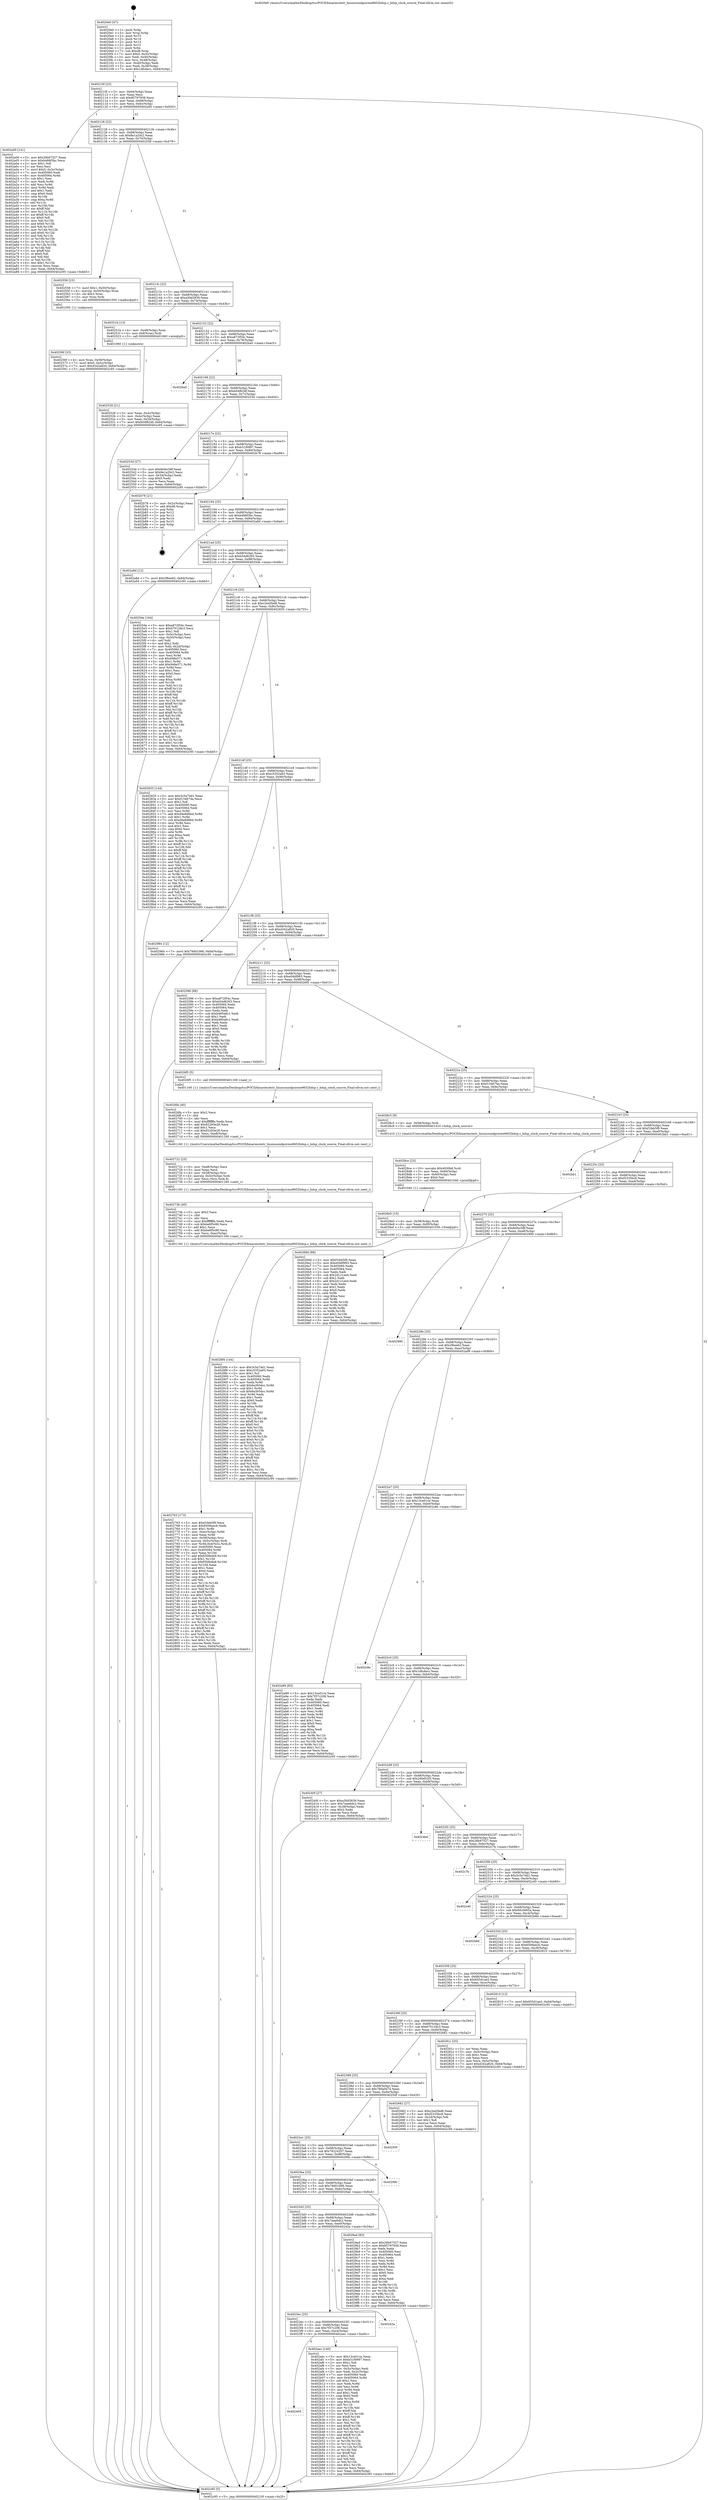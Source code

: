 digraph "0x4020e0" {
  label = "0x4020e0 (/mnt/c/Users/mathe/Desktop/tcc/POCII/binaries/extr_linuxsoundpcirme9652hdsp.c_hdsp_clock_source_Final-ollvm.out::main(0))"
  labelloc = "t"
  node[shape=record]

  Entry [label="",width=0.3,height=0.3,shape=circle,fillcolor=black,style=filled]
  "0x40210f" [label="{
     0x40210f [23]\l
     | [instrs]\l
     &nbsp;&nbsp;0x40210f \<+3\>: mov -0x64(%rbp),%eax\l
     &nbsp;&nbsp;0x402112 \<+2\>: mov %eax,%ecx\l
     &nbsp;&nbsp;0x402114 \<+6\>: sub $0x85797938,%ecx\l
     &nbsp;&nbsp;0x40211a \<+3\>: mov %eax,-0x68(%rbp)\l
     &nbsp;&nbsp;0x40211d \<+3\>: mov %ecx,-0x6c(%rbp)\l
     &nbsp;&nbsp;0x402120 \<+6\>: je 0000000000402a00 \<main+0x920\>\l
  }"]
  "0x402a00" [label="{
     0x402a00 [141]\l
     | [instrs]\l
     &nbsp;&nbsp;0x402a00 \<+5\>: mov $0x26b97527,%eax\l
     &nbsp;&nbsp;0x402a05 \<+5\>: mov $0xb466f3bc,%ecx\l
     &nbsp;&nbsp;0x402a0a \<+2\>: mov $0x1,%dl\l
     &nbsp;&nbsp;0x402a0c \<+2\>: xor %esi,%esi\l
     &nbsp;&nbsp;0x402a0e \<+7\>: movl $0x0,-0x3c(%rbp)\l
     &nbsp;&nbsp;0x402a15 \<+7\>: mov 0x405060,%edi\l
     &nbsp;&nbsp;0x402a1c \<+8\>: mov 0x405064,%r8d\l
     &nbsp;&nbsp;0x402a24 \<+3\>: sub $0x1,%esi\l
     &nbsp;&nbsp;0x402a27 \<+3\>: mov %edi,%r9d\l
     &nbsp;&nbsp;0x402a2a \<+3\>: add %esi,%r9d\l
     &nbsp;&nbsp;0x402a2d \<+4\>: imul %r9d,%edi\l
     &nbsp;&nbsp;0x402a31 \<+3\>: and $0x1,%edi\l
     &nbsp;&nbsp;0x402a34 \<+3\>: cmp $0x0,%edi\l
     &nbsp;&nbsp;0x402a37 \<+4\>: sete %r10b\l
     &nbsp;&nbsp;0x402a3b \<+4\>: cmp $0xa,%r8d\l
     &nbsp;&nbsp;0x402a3f \<+4\>: setl %r11b\l
     &nbsp;&nbsp;0x402a43 \<+3\>: mov %r10b,%bl\l
     &nbsp;&nbsp;0x402a46 \<+3\>: xor $0xff,%bl\l
     &nbsp;&nbsp;0x402a49 \<+3\>: mov %r11b,%r14b\l
     &nbsp;&nbsp;0x402a4c \<+4\>: xor $0xff,%r14b\l
     &nbsp;&nbsp;0x402a50 \<+3\>: xor $0x0,%dl\l
     &nbsp;&nbsp;0x402a53 \<+3\>: mov %bl,%r15b\l
     &nbsp;&nbsp;0x402a56 \<+4\>: and $0x0,%r15b\l
     &nbsp;&nbsp;0x402a5a \<+3\>: and %dl,%r10b\l
     &nbsp;&nbsp;0x402a5d \<+3\>: mov %r14b,%r12b\l
     &nbsp;&nbsp;0x402a60 \<+4\>: and $0x0,%r12b\l
     &nbsp;&nbsp;0x402a64 \<+3\>: and %dl,%r11b\l
     &nbsp;&nbsp;0x402a67 \<+3\>: or %r10b,%r15b\l
     &nbsp;&nbsp;0x402a6a \<+3\>: or %r11b,%r12b\l
     &nbsp;&nbsp;0x402a6d \<+3\>: xor %r12b,%r15b\l
     &nbsp;&nbsp;0x402a70 \<+3\>: or %r14b,%bl\l
     &nbsp;&nbsp;0x402a73 \<+3\>: xor $0xff,%bl\l
     &nbsp;&nbsp;0x402a76 \<+3\>: or $0x0,%dl\l
     &nbsp;&nbsp;0x402a79 \<+2\>: and %dl,%bl\l
     &nbsp;&nbsp;0x402a7b \<+3\>: or %bl,%r15b\l
     &nbsp;&nbsp;0x402a7e \<+4\>: test $0x1,%r15b\l
     &nbsp;&nbsp;0x402a82 \<+3\>: cmovne %ecx,%eax\l
     &nbsp;&nbsp;0x402a85 \<+3\>: mov %eax,-0x64(%rbp)\l
     &nbsp;&nbsp;0x402a88 \<+5\>: jmp 0000000000402c95 \<main+0xbb5\>\l
  }"]
  "0x402126" [label="{
     0x402126 [22]\l
     | [instrs]\l
     &nbsp;&nbsp;0x402126 \<+5\>: jmp 000000000040212b \<main+0x4b\>\l
     &nbsp;&nbsp;0x40212b \<+3\>: mov -0x68(%rbp),%eax\l
     &nbsp;&nbsp;0x40212e \<+5\>: sub $0x8e1a20c2,%eax\l
     &nbsp;&nbsp;0x402133 \<+3\>: mov %eax,-0x70(%rbp)\l
     &nbsp;&nbsp;0x402136 \<+6\>: je 0000000000402558 \<main+0x478\>\l
  }"]
  Exit [label="",width=0.3,height=0.3,shape=circle,fillcolor=black,style=filled,peripheries=2]
  "0x402558" [label="{
     0x402558 [23]\l
     | [instrs]\l
     &nbsp;&nbsp;0x402558 \<+7\>: movl $0x1,-0x50(%rbp)\l
     &nbsp;&nbsp;0x40255f \<+4\>: movslq -0x50(%rbp),%rax\l
     &nbsp;&nbsp;0x402563 \<+4\>: shl $0x3,%rax\l
     &nbsp;&nbsp;0x402567 \<+3\>: mov %rax,%rdi\l
     &nbsp;&nbsp;0x40256a \<+5\>: call 0000000000401050 \<malloc@plt\>\l
     | [calls]\l
     &nbsp;&nbsp;0x401050 \{1\} (unknown)\l
  }"]
  "0x40213c" [label="{
     0x40213c [22]\l
     | [instrs]\l
     &nbsp;&nbsp;0x40213c \<+5\>: jmp 0000000000402141 \<main+0x61\>\l
     &nbsp;&nbsp;0x402141 \<+3\>: mov -0x68(%rbp),%eax\l
     &nbsp;&nbsp;0x402144 \<+5\>: sub $0xa30d3839,%eax\l
     &nbsp;&nbsp;0x402149 \<+3\>: mov %eax,-0x74(%rbp)\l
     &nbsp;&nbsp;0x40214c \<+6\>: je 000000000040251b \<main+0x43b\>\l
  }"]
  "0x402405" [label="{
     0x402405\l
  }", style=dashed]
  "0x40251b" [label="{
     0x40251b [13]\l
     | [instrs]\l
     &nbsp;&nbsp;0x40251b \<+4\>: mov -0x48(%rbp),%rax\l
     &nbsp;&nbsp;0x40251f \<+4\>: mov 0x8(%rax),%rdi\l
     &nbsp;&nbsp;0x402523 \<+5\>: call 0000000000401060 \<atoi@plt\>\l
     | [calls]\l
     &nbsp;&nbsp;0x401060 \{1\} (unknown)\l
  }"]
  "0x402152" [label="{
     0x402152 [22]\l
     | [instrs]\l
     &nbsp;&nbsp;0x402152 \<+5\>: jmp 0000000000402157 \<main+0x77\>\l
     &nbsp;&nbsp;0x402157 \<+3\>: mov -0x68(%rbp),%eax\l
     &nbsp;&nbsp;0x40215a \<+5\>: sub $0xa872f54c,%eax\l
     &nbsp;&nbsp;0x40215f \<+3\>: mov %eax,-0x78(%rbp)\l
     &nbsp;&nbsp;0x402162 \<+6\>: je 0000000000402ba5 \<main+0xac5\>\l
  }"]
  "0x402aec" [label="{
     0x402aec [140]\l
     | [instrs]\l
     &nbsp;&nbsp;0x402aec \<+5\>: mov $0x13ce01ce,%eax\l
     &nbsp;&nbsp;0x402af1 \<+5\>: mov $0xb31f0997,%ecx\l
     &nbsp;&nbsp;0x402af6 \<+2\>: mov $0x1,%dl\l
     &nbsp;&nbsp;0x402af8 \<+2\>: xor %esi,%esi\l
     &nbsp;&nbsp;0x402afa \<+3\>: mov -0x3c(%rbp),%edi\l
     &nbsp;&nbsp;0x402afd \<+3\>: mov %edi,-0x2c(%rbp)\l
     &nbsp;&nbsp;0x402b00 \<+7\>: mov 0x405060,%edi\l
     &nbsp;&nbsp;0x402b07 \<+8\>: mov 0x405064,%r8d\l
     &nbsp;&nbsp;0x402b0f \<+3\>: sub $0x1,%esi\l
     &nbsp;&nbsp;0x402b12 \<+3\>: mov %edi,%r9d\l
     &nbsp;&nbsp;0x402b15 \<+3\>: add %esi,%r9d\l
     &nbsp;&nbsp;0x402b18 \<+4\>: imul %r9d,%edi\l
     &nbsp;&nbsp;0x402b1c \<+3\>: and $0x1,%edi\l
     &nbsp;&nbsp;0x402b1f \<+3\>: cmp $0x0,%edi\l
     &nbsp;&nbsp;0x402b22 \<+4\>: sete %r10b\l
     &nbsp;&nbsp;0x402b26 \<+4\>: cmp $0xa,%r8d\l
     &nbsp;&nbsp;0x402b2a \<+4\>: setl %r11b\l
     &nbsp;&nbsp;0x402b2e \<+3\>: mov %r10b,%bl\l
     &nbsp;&nbsp;0x402b31 \<+3\>: xor $0xff,%bl\l
     &nbsp;&nbsp;0x402b34 \<+3\>: mov %r11b,%r14b\l
     &nbsp;&nbsp;0x402b37 \<+4\>: xor $0xff,%r14b\l
     &nbsp;&nbsp;0x402b3b \<+3\>: xor $0x1,%dl\l
     &nbsp;&nbsp;0x402b3e \<+3\>: mov %bl,%r15b\l
     &nbsp;&nbsp;0x402b41 \<+4\>: and $0xff,%r15b\l
     &nbsp;&nbsp;0x402b45 \<+3\>: and %dl,%r10b\l
     &nbsp;&nbsp;0x402b48 \<+3\>: mov %r14b,%r12b\l
     &nbsp;&nbsp;0x402b4b \<+4\>: and $0xff,%r12b\l
     &nbsp;&nbsp;0x402b4f \<+3\>: and %dl,%r11b\l
     &nbsp;&nbsp;0x402b52 \<+3\>: or %r10b,%r15b\l
     &nbsp;&nbsp;0x402b55 \<+3\>: or %r11b,%r12b\l
     &nbsp;&nbsp;0x402b58 \<+3\>: xor %r12b,%r15b\l
     &nbsp;&nbsp;0x402b5b \<+3\>: or %r14b,%bl\l
     &nbsp;&nbsp;0x402b5e \<+3\>: xor $0xff,%bl\l
     &nbsp;&nbsp;0x402b61 \<+3\>: or $0x1,%dl\l
     &nbsp;&nbsp;0x402b64 \<+2\>: and %dl,%bl\l
     &nbsp;&nbsp;0x402b66 \<+3\>: or %bl,%r15b\l
     &nbsp;&nbsp;0x402b69 \<+4\>: test $0x1,%r15b\l
     &nbsp;&nbsp;0x402b6d \<+3\>: cmovne %ecx,%eax\l
     &nbsp;&nbsp;0x402b70 \<+3\>: mov %eax,-0x64(%rbp)\l
     &nbsp;&nbsp;0x402b73 \<+5\>: jmp 0000000000402c95 \<main+0xbb5\>\l
  }"]
  "0x402ba5" [label="{
     0x402ba5\l
  }", style=dashed]
  "0x402168" [label="{
     0x402168 [22]\l
     | [instrs]\l
     &nbsp;&nbsp;0x402168 \<+5\>: jmp 000000000040216d \<main+0x8d\>\l
     &nbsp;&nbsp;0x40216d \<+3\>: mov -0x68(%rbp),%eax\l
     &nbsp;&nbsp;0x402170 \<+5\>: sub $0xb04f62df,%eax\l
     &nbsp;&nbsp;0x402175 \<+3\>: mov %eax,-0x7c(%rbp)\l
     &nbsp;&nbsp;0x402178 \<+6\>: je 000000000040253d \<main+0x45d\>\l
  }"]
  "0x4023ec" [label="{
     0x4023ec [25]\l
     | [instrs]\l
     &nbsp;&nbsp;0x4023ec \<+5\>: jmp 00000000004023f1 \<main+0x311\>\l
     &nbsp;&nbsp;0x4023f1 \<+3\>: mov -0x68(%rbp),%eax\l
     &nbsp;&nbsp;0x4023f4 \<+5\>: sub $0x7f37c208,%eax\l
     &nbsp;&nbsp;0x4023f9 \<+6\>: mov %eax,-0xe4(%rbp)\l
     &nbsp;&nbsp;0x4023ff \<+6\>: je 0000000000402aec \<main+0xa0c\>\l
  }"]
  "0x40253d" [label="{
     0x40253d [27]\l
     | [instrs]\l
     &nbsp;&nbsp;0x40253d \<+5\>: mov $0xfe0bc58f,%eax\l
     &nbsp;&nbsp;0x402542 \<+5\>: mov $0x8e1a20c2,%ecx\l
     &nbsp;&nbsp;0x402547 \<+3\>: mov -0x34(%rbp),%edx\l
     &nbsp;&nbsp;0x40254a \<+3\>: cmp $0x0,%edx\l
     &nbsp;&nbsp;0x40254d \<+3\>: cmove %ecx,%eax\l
     &nbsp;&nbsp;0x402550 \<+3\>: mov %eax,-0x64(%rbp)\l
     &nbsp;&nbsp;0x402553 \<+5\>: jmp 0000000000402c95 \<main+0xbb5\>\l
  }"]
  "0x40217e" [label="{
     0x40217e [22]\l
     | [instrs]\l
     &nbsp;&nbsp;0x40217e \<+5\>: jmp 0000000000402183 \<main+0xa3\>\l
     &nbsp;&nbsp;0x402183 \<+3\>: mov -0x68(%rbp),%eax\l
     &nbsp;&nbsp;0x402186 \<+5\>: sub $0xb31f0997,%eax\l
     &nbsp;&nbsp;0x40218b \<+3\>: mov %eax,-0x80(%rbp)\l
     &nbsp;&nbsp;0x40218e \<+6\>: je 0000000000402b78 \<main+0xa98\>\l
  }"]
  "0x40242a" [label="{
     0x40242a\l
  }", style=dashed]
  "0x402b78" [label="{
     0x402b78 [21]\l
     | [instrs]\l
     &nbsp;&nbsp;0x402b78 \<+3\>: mov -0x2c(%rbp),%eax\l
     &nbsp;&nbsp;0x402b7b \<+7\>: add $0xd8,%rsp\l
     &nbsp;&nbsp;0x402b82 \<+1\>: pop %rbx\l
     &nbsp;&nbsp;0x402b83 \<+2\>: pop %r12\l
     &nbsp;&nbsp;0x402b85 \<+2\>: pop %r13\l
     &nbsp;&nbsp;0x402b87 \<+2\>: pop %r14\l
     &nbsp;&nbsp;0x402b89 \<+2\>: pop %r15\l
     &nbsp;&nbsp;0x402b8b \<+1\>: pop %rbp\l
     &nbsp;&nbsp;0x402b8c \<+1\>: ret\l
  }"]
  "0x402194" [label="{
     0x402194 [25]\l
     | [instrs]\l
     &nbsp;&nbsp;0x402194 \<+5\>: jmp 0000000000402199 \<main+0xb9\>\l
     &nbsp;&nbsp;0x402199 \<+3\>: mov -0x68(%rbp),%eax\l
     &nbsp;&nbsp;0x40219c \<+5\>: sub $0xb466f3bc,%eax\l
     &nbsp;&nbsp;0x4021a1 \<+6\>: mov %eax,-0x84(%rbp)\l
     &nbsp;&nbsp;0x4021a7 \<+6\>: je 0000000000402a8d \<main+0x9ad\>\l
  }"]
  "0x4023d3" [label="{
     0x4023d3 [25]\l
     | [instrs]\l
     &nbsp;&nbsp;0x4023d3 \<+5\>: jmp 00000000004023d8 \<main+0x2f8\>\l
     &nbsp;&nbsp;0x4023d8 \<+3\>: mov -0x68(%rbp),%eax\l
     &nbsp;&nbsp;0x4023db \<+5\>: sub $0x7aae6dc2,%eax\l
     &nbsp;&nbsp;0x4023e0 \<+6\>: mov %eax,-0xe0(%rbp)\l
     &nbsp;&nbsp;0x4023e6 \<+6\>: je 000000000040242a \<main+0x34a\>\l
  }"]
  "0x402a8d" [label="{
     0x402a8d [12]\l
     | [instrs]\l
     &nbsp;&nbsp;0x402a8d \<+7\>: movl $0x2f6ee62,-0x64(%rbp)\l
     &nbsp;&nbsp;0x402a94 \<+5\>: jmp 0000000000402c95 \<main+0xbb5\>\l
  }"]
  "0x4021ad" [label="{
     0x4021ad [25]\l
     | [instrs]\l
     &nbsp;&nbsp;0x4021ad \<+5\>: jmp 00000000004021b2 \<main+0xd2\>\l
     &nbsp;&nbsp;0x4021b2 \<+3\>: mov -0x68(%rbp),%eax\l
     &nbsp;&nbsp;0x4021b5 \<+5\>: sub $0xb54d6263,%eax\l
     &nbsp;&nbsp;0x4021ba \<+6\>: mov %eax,-0x88(%rbp)\l
     &nbsp;&nbsp;0x4021c0 \<+6\>: je 00000000004025de \<main+0x4fe\>\l
  }"]
  "0x4029ad" [label="{
     0x4029ad [83]\l
     | [instrs]\l
     &nbsp;&nbsp;0x4029ad \<+5\>: mov $0x26b97527,%eax\l
     &nbsp;&nbsp;0x4029b2 \<+5\>: mov $0x85797938,%ecx\l
     &nbsp;&nbsp;0x4029b7 \<+2\>: xor %edx,%edx\l
     &nbsp;&nbsp;0x4029b9 \<+7\>: mov 0x405060,%esi\l
     &nbsp;&nbsp;0x4029c0 \<+7\>: mov 0x405064,%edi\l
     &nbsp;&nbsp;0x4029c7 \<+3\>: sub $0x1,%edx\l
     &nbsp;&nbsp;0x4029ca \<+3\>: mov %esi,%r8d\l
     &nbsp;&nbsp;0x4029cd \<+3\>: add %edx,%r8d\l
     &nbsp;&nbsp;0x4029d0 \<+4\>: imul %r8d,%esi\l
     &nbsp;&nbsp;0x4029d4 \<+3\>: and $0x1,%esi\l
     &nbsp;&nbsp;0x4029d7 \<+3\>: cmp $0x0,%esi\l
     &nbsp;&nbsp;0x4029da \<+4\>: sete %r9b\l
     &nbsp;&nbsp;0x4029de \<+3\>: cmp $0xa,%edi\l
     &nbsp;&nbsp;0x4029e1 \<+4\>: setl %r10b\l
     &nbsp;&nbsp;0x4029e5 \<+3\>: mov %r9b,%r11b\l
     &nbsp;&nbsp;0x4029e8 \<+3\>: and %r10b,%r11b\l
     &nbsp;&nbsp;0x4029eb \<+3\>: xor %r10b,%r9b\l
     &nbsp;&nbsp;0x4029ee \<+3\>: or %r9b,%r11b\l
     &nbsp;&nbsp;0x4029f1 \<+4\>: test $0x1,%r11b\l
     &nbsp;&nbsp;0x4029f5 \<+3\>: cmovne %ecx,%eax\l
     &nbsp;&nbsp;0x4029f8 \<+3\>: mov %eax,-0x64(%rbp)\l
     &nbsp;&nbsp;0x4029fb \<+5\>: jmp 0000000000402c95 \<main+0xbb5\>\l
  }"]
  "0x4025de" [label="{
     0x4025de [164]\l
     | [instrs]\l
     &nbsp;&nbsp;0x4025de \<+5\>: mov $0xa872f54c,%eax\l
     &nbsp;&nbsp;0x4025e3 \<+5\>: mov $0x670128c3,%ecx\l
     &nbsp;&nbsp;0x4025e8 \<+2\>: mov $0x1,%dl\l
     &nbsp;&nbsp;0x4025ea \<+3\>: mov -0x5c(%rbp),%esi\l
     &nbsp;&nbsp;0x4025ed \<+3\>: cmp -0x50(%rbp),%esi\l
     &nbsp;&nbsp;0x4025f0 \<+4\>: setl %dil\l
     &nbsp;&nbsp;0x4025f4 \<+4\>: and $0x1,%dil\l
     &nbsp;&nbsp;0x4025f8 \<+4\>: mov %dil,-0x2d(%rbp)\l
     &nbsp;&nbsp;0x4025fc \<+7\>: mov 0x405060,%esi\l
     &nbsp;&nbsp;0x402603 \<+8\>: mov 0x405064,%r8d\l
     &nbsp;&nbsp;0x40260b \<+3\>: mov %esi,%r9d\l
     &nbsp;&nbsp;0x40260e \<+7\>: sub $0x948e571,%r9d\l
     &nbsp;&nbsp;0x402615 \<+4\>: sub $0x1,%r9d\l
     &nbsp;&nbsp;0x402619 \<+7\>: add $0x948e571,%r9d\l
     &nbsp;&nbsp;0x402620 \<+4\>: imul %r9d,%esi\l
     &nbsp;&nbsp;0x402624 \<+3\>: and $0x1,%esi\l
     &nbsp;&nbsp;0x402627 \<+3\>: cmp $0x0,%esi\l
     &nbsp;&nbsp;0x40262a \<+4\>: sete %dil\l
     &nbsp;&nbsp;0x40262e \<+4\>: cmp $0xa,%r8d\l
     &nbsp;&nbsp;0x402632 \<+4\>: setl %r10b\l
     &nbsp;&nbsp;0x402636 \<+3\>: mov %dil,%r11b\l
     &nbsp;&nbsp;0x402639 \<+4\>: xor $0xff,%r11b\l
     &nbsp;&nbsp;0x40263d \<+3\>: mov %r10b,%bl\l
     &nbsp;&nbsp;0x402640 \<+3\>: xor $0xff,%bl\l
     &nbsp;&nbsp;0x402643 \<+3\>: xor $0x1,%dl\l
     &nbsp;&nbsp;0x402646 \<+3\>: mov %r11b,%r14b\l
     &nbsp;&nbsp;0x402649 \<+4\>: and $0xff,%r14b\l
     &nbsp;&nbsp;0x40264d \<+3\>: and %dl,%dil\l
     &nbsp;&nbsp;0x402650 \<+3\>: mov %bl,%r15b\l
     &nbsp;&nbsp;0x402653 \<+4\>: and $0xff,%r15b\l
     &nbsp;&nbsp;0x402657 \<+3\>: and %dl,%r10b\l
     &nbsp;&nbsp;0x40265a \<+3\>: or %dil,%r14b\l
     &nbsp;&nbsp;0x40265d \<+3\>: or %r10b,%r15b\l
     &nbsp;&nbsp;0x402660 \<+3\>: xor %r15b,%r14b\l
     &nbsp;&nbsp;0x402663 \<+3\>: or %bl,%r11b\l
     &nbsp;&nbsp;0x402666 \<+4\>: xor $0xff,%r11b\l
     &nbsp;&nbsp;0x40266a \<+3\>: or $0x1,%dl\l
     &nbsp;&nbsp;0x40266d \<+3\>: and %dl,%r11b\l
     &nbsp;&nbsp;0x402670 \<+3\>: or %r11b,%r14b\l
     &nbsp;&nbsp;0x402673 \<+4\>: test $0x1,%r14b\l
     &nbsp;&nbsp;0x402677 \<+3\>: cmovne %ecx,%eax\l
     &nbsp;&nbsp;0x40267a \<+3\>: mov %eax,-0x64(%rbp)\l
     &nbsp;&nbsp;0x40267d \<+5\>: jmp 0000000000402c95 \<main+0xbb5\>\l
  }"]
  "0x4021c6" [label="{
     0x4021c6 [25]\l
     | [instrs]\l
     &nbsp;&nbsp;0x4021c6 \<+5\>: jmp 00000000004021cb \<main+0xeb\>\l
     &nbsp;&nbsp;0x4021cb \<+3\>: mov -0x68(%rbp),%eax\l
     &nbsp;&nbsp;0x4021ce \<+5\>: sub $0xc2ed3bd8,%eax\l
     &nbsp;&nbsp;0x4021d3 \<+6\>: mov %eax,-0x8c(%rbp)\l
     &nbsp;&nbsp;0x4021d9 \<+6\>: je 0000000000402835 \<main+0x755\>\l
  }"]
  "0x4023ba" [label="{
     0x4023ba [25]\l
     | [instrs]\l
     &nbsp;&nbsp;0x4023ba \<+5\>: jmp 00000000004023bf \<main+0x2df\>\l
     &nbsp;&nbsp;0x4023bf \<+3\>: mov -0x68(%rbp),%eax\l
     &nbsp;&nbsp;0x4023c2 \<+5\>: sub $0x79d01066,%eax\l
     &nbsp;&nbsp;0x4023c7 \<+6\>: mov %eax,-0xdc(%rbp)\l
     &nbsp;&nbsp;0x4023cd \<+6\>: je 00000000004029ad \<main+0x8cd\>\l
  }"]
  "0x402835" [label="{
     0x402835 [144]\l
     | [instrs]\l
     &nbsp;&nbsp;0x402835 \<+5\>: mov $0x3c5a7dd1,%eax\l
     &nbsp;&nbsp;0x40283a \<+5\>: mov $0xf134674a,%ecx\l
     &nbsp;&nbsp;0x40283f \<+2\>: mov $0x1,%dl\l
     &nbsp;&nbsp;0x402841 \<+7\>: mov 0x405060,%esi\l
     &nbsp;&nbsp;0x402848 \<+7\>: mov 0x405064,%edi\l
     &nbsp;&nbsp;0x40284f \<+3\>: mov %esi,%r8d\l
     &nbsp;&nbsp;0x402852 \<+7\>: add $0xd4e8d6bd,%r8d\l
     &nbsp;&nbsp;0x402859 \<+4\>: sub $0x1,%r8d\l
     &nbsp;&nbsp;0x40285d \<+7\>: sub $0xd4e8d6bd,%r8d\l
     &nbsp;&nbsp;0x402864 \<+4\>: imul %r8d,%esi\l
     &nbsp;&nbsp;0x402868 \<+3\>: and $0x1,%esi\l
     &nbsp;&nbsp;0x40286b \<+3\>: cmp $0x0,%esi\l
     &nbsp;&nbsp;0x40286e \<+4\>: sete %r9b\l
     &nbsp;&nbsp;0x402872 \<+3\>: cmp $0xa,%edi\l
     &nbsp;&nbsp;0x402875 \<+4\>: setl %r10b\l
     &nbsp;&nbsp;0x402879 \<+3\>: mov %r9b,%r11b\l
     &nbsp;&nbsp;0x40287c \<+4\>: xor $0xff,%r11b\l
     &nbsp;&nbsp;0x402880 \<+3\>: mov %r10b,%bl\l
     &nbsp;&nbsp;0x402883 \<+3\>: xor $0xff,%bl\l
     &nbsp;&nbsp;0x402886 \<+3\>: xor $0x1,%dl\l
     &nbsp;&nbsp;0x402889 \<+3\>: mov %r11b,%r14b\l
     &nbsp;&nbsp;0x40288c \<+4\>: and $0xff,%r14b\l
     &nbsp;&nbsp;0x402890 \<+3\>: and %dl,%r9b\l
     &nbsp;&nbsp;0x402893 \<+3\>: mov %bl,%r15b\l
     &nbsp;&nbsp;0x402896 \<+4\>: and $0xff,%r15b\l
     &nbsp;&nbsp;0x40289a \<+3\>: and %dl,%r10b\l
     &nbsp;&nbsp;0x40289d \<+3\>: or %r9b,%r14b\l
     &nbsp;&nbsp;0x4028a0 \<+3\>: or %r10b,%r15b\l
     &nbsp;&nbsp;0x4028a3 \<+3\>: xor %r15b,%r14b\l
     &nbsp;&nbsp;0x4028a6 \<+3\>: or %bl,%r11b\l
     &nbsp;&nbsp;0x4028a9 \<+4\>: xor $0xff,%r11b\l
     &nbsp;&nbsp;0x4028ad \<+3\>: or $0x1,%dl\l
     &nbsp;&nbsp;0x4028b0 \<+3\>: and %dl,%r11b\l
     &nbsp;&nbsp;0x4028b3 \<+3\>: or %r11b,%r14b\l
     &nbsp;&nbsp;0x4028b6 \<+4\>: test $0x1,%r14b\l
     &nbsp;&nbsp;0x4028ba \<+3\>: cmovne %ecx,%eax\l
     &nbsp;&nbsp;0x4028bd \<+3\>: mov %eax,-0x64(%rbp)\l
     &nbsp;&nbsp;0x4028c0 \<+5\>: jmp 0000000000402c95 \<main+0xbb5\>\l
  }"]
  "0x4021df" [label="{
     0x4021df [25]\l
     | [instrs]\l
     &nbsp;&nbsp;0x4021df \<+5\>: jmp 00000000004021e4 \<main+0x104\>\l
     &nbsp;&nbsp;0x4021e4 \<+3\>: mov -0x68(%rbp),%eax\l
     &nbsp;&nbsp;0x4021e7 \<+5\>: sub $0xc5352a63,%eax\l
     &nbsp;&nbsp;0x4021ec \<+6\>: mov %eax,-0x90(%rbp)\l
     &nbsp;&nbsp;0x4021f2 \<+6\>: je 0000000000402984 \<main+0x8a4\>\l
  }"]
  "0x40299c" [label="{
     0x40299c\l
  }", style=dashed]
  "0x402984" [label="{
     0x402984 [12]\l
     | [instrs]\l
     &nbsp;&nbsp;0x402984 \<+7\>: movl $0x79d01066,-0x64(%rbp)\l
     &nbsp;&nbsp;0x40298b \<+5\>: jmp 0000000000402c95 \<main+0xbb5\>\l
  }"]
  "0x4021f8" [label="{
     0x4021f8 [25]\l
     | [instrs]\l
     &nbsp;&nbsp;0x4021f8 \<+5\>: jmp 00000000004021fd \<main+0x11d\>\l
     &nbsp;&nbsp;0x4021fd \<+3\>: mov -0x68(%rbp),%eax\l
     &nbsp;&nbsp;0x402200 \<+5\>: sub $0xd342a820,%eax\l
     &nbsp;&nbsp;0x402205 \<+6\>: mov %eax,-0x94(%rbp)\l
     &nbsp;&nbsp;0x40220b \<+6\>: je 0000000000402586 \<main+0x4a6\>\l
  }"]
  "0x4023a1" [label="{
     0x4023a1 [25]\l
     | [instrs]\l
     &nbsp;&nbsp;0x4023a1 \<+5\>: jmp 00000000004023a6 \<main+0x2c6\>\l
     &nbsp;&nbsp;0x4023a6 \<+3\>: mov -0x68(%rbp),%eax\l
     &nbsp;&nbsp;0x4023a9 \<+5\>: sub $0x79224207,%eax\l
     &nbsp;&nbsp;0x4023ae \<+6\>: mov %eax,-0xd8(%rbp)\l
     &nbsp;&nbsp;0x4023b4 \<+6\>: je 000000000040299c \<main+0x8bc\>\l
  }"]
  "0x402586" [label="{
     0x402586 [88]\l
     | [instrs]\l
     &nbsp;&nbsp;0x402586 \<+5\>: mov $0xa872f54c,%eax\l
     &nbsp;&nbsp;0x40258b \<+5\>: mov $0xb54d6263,%ecx\l
     &nbsp;&nbsp;0x402590 \<+7\>: mov 0x405060,%edx\l
     &nbsp;&nbsp;0x402597 \<+7\>: mov 0x405064,%esi\l
     &nbsp;&nbsp;0x40259e \<+2\>: mov %edx,%edi\l
     &nbsp;&nbsp;0x4025a0 \<+6\>: sub $0xb485a6c1,%edi\l
     &nbsp;&nbsp;0x4025a6 \<+3\>: sub $0x1,%edi\l
     &nbsp;&nbsp;0x4025a9 \<+6\>: add $0xb485a6c1,%edi\l
     &nbsp;&nbsp;0x4025af \<+3\>: imul %edi,%edx\l
     &nbsp;&nbsp;0x4025b2 \<+3\>: and $0x1,%edx\l
     &nbsp;&nbsp;0x4025b5 \<+3\>: cmp $0x0,%edx\l
     &nbsp;&nbsp;0x4025b8 \<+4\>: sete %r8b\l
     &nbsp;&nbsp;0x4025bc \<+3\>: cmp $0xa,%esi\l
     &nbsp;&nbsp;0x4025bf \<+4\>: setl %r9b\l
     &nbsp;&nbsp;0x4025c3 \<+3\>: mov %r8b,%r10b\l
     &nbsp;&nbsp;0x4025c6 \<+3\>: and %r9b,%r10b\l
     &nbsp;&nbsp;0x4025c9 \<+3\>: xor %r9b,%r8b\l
     &nbsp;&nbsp;0x4025cc \<+3\>: or %r8b,%r10b\l
     &nbsp;&nbsp;0x4025cf \<+4\>: test $0x1,%r10b\l
     &nbsp;&nbsp;0x4025d3 \<+3\>: cmovne %ecx,%eax\l
     &nbsp;&nbsp;0x4025d6 \<+3\>: mov %eax,-0x64(%rbp)\l
     &nbsp;&nbsp;0x4025d9 \<+5\>: jmp 0000000000402c95 \<main+0xbb5\>\l
  }"]
  "0x402211" [label="{
     0x402211 [25]\l
     | [instrs]\l
     &nbsp;&nbsp;0x402211 \<+5\>: jmp 0000000000402216 \<main+0x136\>\l
     &nbsp;&nbsp;0x402216 \<+3\>: mov -0x68(%rbp),%eax\l
     &nbsp;&nbsp;0x402219 \<+5\>: sub $0xe046f993,%eax\l
     &nbsp;&nbsp;0x40221e \<+6\>: mov %eax,-0x98(%rbp)\l
     &nbsp;&nbsp;0x402224 \<+6\>: je 00000000004026f5 \<main+0x615\>\l
  }"]
  "0x40250f" [label="{
     0x40250f\l
  }", style=dashed]
  "0x4026f5" [label="{
     0x4026f5 [5]\l
     | [instrs]\l
     &nbsp;&nbsp;0x4026f5 \<+5\>: call 0000000000401160 \<next_i\>\l
     | [calls]\l
     &nbsp;&nbsp;0x401160 \{1\} (/mnt/c/Users/mathe/Desktop/tcc/POCII/binaries/extr_linuxsoundpcirme9652hdsp.c_hdsp_clock_source_Final-ollvm.out::next_i)\l
  }"]
  "0x40222a" [label="{
     0x40222a [25]\l
     | [instrs]\l
     &nbsp;&nbsp;0x40222a \<+5\>: jmp 000000000040222f \<main+0x14f\>\l
     &nbsp;&nbsp;0x40222f \<+3\>: mov -0x68(%rbp),%eax\l
     &nbsp;&nbsp;0x402232 \<+5\>: sub $0xf134674a,%eax\l
     &nbsp;&nbsp;0x402237 \<+6\>: mov %eax,-0x9c(%rbp)\l
     &nbsp;&nbsp;0x40223d \<+6\>: je 00000000004028c5 \<main+0x7e5\>\l
  }"]
  "0x4028f4" [label="{
     0x4028f4 [144]\l
     | [instrs]\l
     &nbsp;&nbsp;0x4028f4 \<+5\>: mov $0x3c5a7dd1,%eax\l
     &nbsp;&nbsp;0x4028f9 \<+5\>: mov $0xc5352a63,%esi\l
     &nbsp;&nbsp;0x4028fe \<+2\>: mov $0x1,%cl\l
     &nbsp;&nbsp;0x402900 \<+7\>: mov 0x405060,%edx\l
     &nbsp;&nbsp;0x402907 \<+8\>: mov 0x405064,%r8d\l
     &nbsp;&nbsp;0x40290f \<+3\>: mov %edx,%r9d\l
     &nbsp;&nbsp;0x402912 \<+7\>: add $0x6a393dcc,%r9d\l
     &nbsp;&nbsp;0x402919 \<+4\>: sub $0x1,%r9d\l
     &nbsp;&nbsp;0x40291d \<+7\>: sub $0x6a393dcc,%r9d\l
     &nbsp;&nbsp;0x402924 \<+4\>: imul %r9d,%edx\l
     &nbsp;&nbsp;0x402928 \<+3\>: and $0x1,%edx\l
     &nbsp;&nbsp;0x40292b \<+3\>: cmp $0x0,%edx\l
     &nbsp;&nbsp;0x40292e \<+4\>: sete %r10b\l
     &nbsp;&nbsp;0x402932 \<+4\>: cmp $0xa,%r8d\l
     &nbsp;&nbsp;0x402936 \<+4\>: setl %r11b\l
     &nbsp;&nbsp;0x40293a \<+3\>: mov %r10b,%bl\l
     &nbsp;&nbsp;0x40293d \<+3\>: xor $0xff,%bl\l
     &nbsp;&nbsp;0x402940 \<+3\>: mov %r11b,%r14b\l
     &nbsp;&nbsp;0x402943 \<+4\>: xor $0xff,%r14b\l
     &nbsp;&nbsp;0x402947 \<+3\>: xor $0x0,%cl\l
     &nbsp;&nbsp;0x40294a \<+3\>: mov %bl,%r15b\l
     &nbsp;&nbsp;0x40294d \<+4\>: and $0x0,%r15b\l
     &nbsp;&nbsp;0x402951 \<+3\>: and %cl,%r10b\l
     &nbsp;&nbsp;0x402954 \<+3\>: mov %r14b,%r12b\l
     &nbsp;&nbsp;0x402957 \<+4\>: and $0x0,%r12b\l
     &nbsp;&nbsp;0x40295b \<+3\>: and %cl,%r11b\l
     &nbsp;&nbsp;0x40295e \<+3\>: or %r10b,%r15b\l
     &nbsp;&nbsp;0x402961 \<+3\>: or %r11b,%r12b\l
     &nbsp;&nbsp;0x402964 \<+3\>: xor %r12b,%r15b\l
     &nbsp;&nbsp;0x402967 \<+3\>: or %r14b,%bl\l
     &nbsp;&nbsp;0x40296a \<+3\>: xor $0xff,%bl\l
     &nbsp;&nbsp;0x40296d \<+3\>: or $0x0,%cl\l
     &nbsp;&nbsp;0x402970 \<+2\>: and %cl,%bl\l
     &nbsp;&nbsp;0x402972 \<+3\>: or %bl,%r15b\l
     &nbsp;&nbsp;0x402975 \<+4\>: test $0x1,%r15b\l
     &nbsp;&nbsp;0x402979 \<+3\>: cmovne %esi,%eax\l
     &nbsp;&nbsp;0x40297c \<+3\>: mov %eax,-0x64(%rbp)\l
     &nbsp;&nbsp;0x40297f \<+5\>: jmp 0000000000402c95 \<main+0xbb5\>\l
  }"]
  "0x4028c5" [label="{
     0x4028c5 [9]\l
     | [instrs]\l
     &nbsp;&nbsp;0x4028c5 \<+4\>: mov -0x58(%rbp),%rdi\l
     &nbsp;&nbsp;0x4028c9 \<+5\>: call 0000000000401410 \<hdsp_clock_source\>\l
     | [calls]\l
     &nbsp;&nbsp;0x401410 \{1\} (/mnt/c/Users/mathe/Desktop/tcc/POCII/binaries/extr_linuxsoundpcirme9652hdsp.c_hdsp_clock_source_Final-ollvm.out::hdsp_clock_source)\l
  }"]
  "0x402243" [label="{
     0x402243 [25]\l
     | [instrs]\l
     &nbsp;&nbsp;0x402243 \<+5\>: jmp 0000000000402248 \<main+0x168\>\l
     &nbsp;&nbsp;0x402248 \<+3\>: mov -0x68(%rbp),%eax\l
     &nbsp;&nbsp;0x40224b \<+5\>: sub $0xf1feb5f9,%eax\l
     &nbsp;&nbsp;0x402250 \<+6\>: mov %eax,-0xa0(%rbp)\l
     &nbsp;&nbsp;0x402256 \<+6\>: je 0000000000402bb1 \<main+0xad1\>\l
  }"]
  "0x4028e5" [label="{
     0x4028e5 [15]\l
     | [instrs]\l
     &nbsp;&nbsp;0x4028e5 \<+4\>: mov -0x58(%rbp),%rdi\l
     &nbsp;&nbsp;0x4028e9 \<+6\>: mov %eax,-0xf0(%rbp)\l
     &nbsp;&nbsp;0x4028ef \<+5\>: call 0000000000401030 \<free@plt\>\l
     | [calls]\l
     &nbsp;&nbsp;0x401030 \{1\} (unknown)\l
  }"]
  "0x402bb1" [label="{
     0x402bb1\l
  }", style=dashed]
  "0x40225c" [label="{
     0x40225c [25]\l
     | [instrs]\l
     &nbsp;&nbsp;0x40225c \<+5\>: jmp 0000000000402261 \<main+0x181\>\l
     &nbsp;&nbsp;0x402261 \<+3\>: mov -0x68(%rbp),%eax\l
     &nbsp;&nbsp;0x402264 \<+5\>: sub $0xf2335bc8,%eax\l
     &nbsp;&nbsp;0x402269 \<+6\>: mov %eax,-0xa4(%rbp)\l
     &nbsp;&nbsp;0x40226f \<+6\>: je 000000000040269d \<main+0x5bd\>\l
  }"]
  "0x4028ce" [label="{
     0x4028ce [23]\l
     | [instrs]\l
     &nbsp;&nbsp;0x4028ce \<+10\>: movabs $0x4030b6,%rdi\l
     &nbsp;&nbsp;0x4028d8 \<+3\>: mov %eax,-0x60(%rbp)\l
     &nbsp;&nbsp;0x4028db \<+3\>: mov -0x60(%rbp),%esi\l
     &nbsp;&nbsp;0x4028de \<+2\>: mov $0x0,%al\l
     &nbsp;&nbsp;0x4028e0 \<+5\>: call 0000000000401040 \<printf@plt\>\l
     | [calls]\l
     &nbsp;&nbsp;0x401040 \{1\} (unknown)\l
  }"]
  "0x40269d" [label="{
     0x40269d [88]\l
     | [instrs]\l
     &nbsp;&nbsp;0x40269d \<+5\>: mov $0xf1feb5f9,%eax\l
     &nbsp;&nbsp;0x4026a2 \<+5\>: mov $0xe046f993,%ecx\l
     &nbsp;&nbsp;0x4026a7 \<+7\>: mov 0x405060,%edx\l
     &nbsp;&nbsp;0x4026ae \<+7\>: mov 0x405064,%esi\l
     &nbsp;&nbsp;0x4026b5 \<+2\>: mov %edx,%edi\l
     &nbsp;&nbsp;0x4026b7 \<+6\>: sub $0x2d121ee4,%edi\l
     &nbsp;&nbsp;0x4026bd \<+3\>: sub $0x1,%edi\l
     &nbsp;&nbsp;0x4026c0 \<+6\>: add $0x2d121ee4,%edi\l
     &nbsp;&nbsp;0x4026c6 \<+3\>: imul %edi,%edx\l
     &nbsp;&nbsp;0x4026c9 \<+3\>: and $0x1,%edx\l
     &nbsp;&nbsp;0x4026cc \<+3\>: cmp $0x0,%edx\l
     &nbsp;&nbsp;0x4026cf \<+4\>: sete %r8b\l
     &nbsp;&nbsp;0x4026d3 \<+3\>: cmp $0xa,%esi\l
     &nbsp;&nbsp;0x4026d6 \<+4\>: setl %r9b\l
     &nbsp;&nbsp;0x4026da \<+3\>: mov %r8b,%r10b\l
     &nbsp;&nbsp;0x4026dd \<+3\>: and %r9b,%r10b\l
     &nbsp;&nbsp;0x4026e0 \<+3\>: xor %r9b,%r8b\l
     &nbsp;&nbsp;0x4026e3 \<+3\>: or %r8b,%r10b\l
     &nbsp;&nbsp;0x4026e6 \<+4\>: test $0x1,%r10b\l
     &nbsp;&nbsp;0x4026ea \<+3\>: cmovne %ecx,%eax\l
     &nbsp;&nbsp;0x4026ed \<+3\>: mov %eax,-0x64(%rbp)\l
     &nbsp;&nbsp;0x4026f0 \<+5\>: jmp 0000000000402c95 \<main+0xbb5\>\l
  }"]
  "0x402275" [label="{
     0x402275 [25]\l
     | [instrs]\l
     &nbsp;&nbsp;0x402275 \<+5\>: jmp 000000000040227a \<main+0x19a\>\l
     &nbsp;&nbsp;0x40227a \<+3\>: mov -0x68(%rbp),%eax\l
     &nbsp;&nbsp;0x40227d \<+5\>: sub $0xfe0bc58f,%eax\l
     &nbsp;&nbsp;0x402282 \<+6\>: mov %eax,-0xa8(%rbp)\l
     &nbsp;&nbsp;0x402288 \<+6\>: je 0000000000402990 \<main+0x8b0\>\l
  }"]
  "0x402763" [label="{
     0x402763 [173]\l
     | [instrs]\l
     &nbsp;&nbsp;0x402763 \<+5\>: mov $0xf1feb5f9,%ecx\l
     &nbsp;&nbsp;0x402768 \<+5\>: mov $0x6509aecb,%edx\l
     &nbsp;&nbsp;0x40276d \<+3\>: mov $0x1,%r8b\l
     &nbsp;&nbsp;0x402770 \<+7\>: mov -0xec(%rbp),%r9d\l
     &nbsp;&nbsp;0x402777 \<+4\>: imul %eax,%r9d\l
     &nbsp;&nbsp;0x40277b \<+4\>: mov -0x58(%rbp),%rsi\l
     &nbsp;&nbsp;0x40277f \<+4\>: movslq -0x5c(%rbp),%rdi\l
     &nbsp;&nbsp;0x402783 \<+5\>: mov %r9d,0x4(%rsi,%rdi,8)\l
     &nbsp;&nbsp;0x402788 \<+7\>: mov 0x405060,%eax\l
     &nbsp;&nbsp;0x40278f \<+8\>: mov 0x405064,%r9d\l
     &nbsp;&nbsp;0x402797 \<+3\>: mov %eax,%r10d\l
     &nbsp;&nbsp;0x40279a \<+7\>: add $0x650fe4b9,%r10d\l
     &nbsp;&nbsp;0x4027a1 \<+4\>: sub $0x1,%r10d\l
     &nbsp;&nbsp;0x4027a5 \<+7\>: sub $0x650fe4b9,%r10d\l
     &nbsp;&nbsp;0x4027ac \<+4\>: imul %r10d,%eax\l
     &nbsp;&nbsp;0x4027b0 \<+3\>: and $0x1,%eax\l
     &nbsp;&nbsp;0x4027b3 \<+3\>: cmp $0x0,%eax\l
     &nbsp;&nbsp;0x4027b6 \<+4\>: sete %r11b\l
     &nbsp;&nbsp;0x4027ba \<+4\>: cmp $0xa,%r9d\l
     &nbsp;&nbsp;0x4027be \<+3\>: setl %bl\l
     &nbsp;&nbsp;0x4027c1 \<+3\>: mov %r11b,%r14b\l
     &nbsp;&nbsp;0x4027c4 \<+4\>: xor $0xff,%r14b\l
     &nbsp;&nbsp;0x4027c8 \<+3\>: mov %bl,%r15b\l
     &nbsp;&nbsp;0x4027cb \<+4\>: xor $0xff,%r15b\l
     &nbsp;&nbsp;0x4027cf \<+4\>: xor $0x1,%r8b\l
     &nbsp;&nbsp;0x4027d3 \<+3\>: mov %r14b,%r12b\l
     &nbsp;&nbsp;0x4027d6 \<+4\>: and $0xff,%r12b\l
     &nbsp;&nbsp;0x4027da \<+3\>: and %r8b,%r11b\l
     &nbsp;&nbsp;0x4027dd \<+3\>: mov %r15b,%r13b\l
     &nbsp;&nbsp;0x4027e0 \<+4\>: and $0xff,%r13b\l
     &nbsp;&nbsp;0x4027e4 \<+3\>: and %r8b,%bl\l
     &nbsp;&nbsp;0x4027e7 \<+3\>: or %r11b,%r12b\l
     &nbsp;&nbsp;0x4027ea \<+3\>: or %bl,%r13b\l
     &nbsp;&nbsp;0x4027ed \<+3\>: xor %r13b,%r12b\l
     &nbsp;&nbsp;0x4027f0 \<+3\>: or %r15b,%r14b\l
     &nbsp;&nbsp;0x4027f3 \<+4\>: xor $0xff,%r14b\l
     &nbsp;&nbsp;0x4027f7 \<+4\>: or $0x1,%r8b\l
     &nbsp;&nbsp;0x4027fb \<+3\>: and %r8b,%r14b\l
     &nbsp;&nbsp;0x4027fe \<+3\>: or %r14b,%r12b\l
     &nbsp;&nbsp;0x402801 \<+4\>: test $0x1,%r12b\l
     &nbsp;&nbsp;0x402805 \<+3\>: cmovne %edx,%ecx\l
     &nbsp;&nbsp;0x402808 \<+3\>: mov %ecx,-0x64(%rbp)\l
     &nbsp;&nbsp;0x40280b \<+5\>: jmp 0000000000402c95 \<main+0xbb5\>\l
  }"]
  "0x402990" [label="{
     0x402990\l
  }", style=dashed]
  "0x40228e" [label="{
     0x40228e [25]\l
     | [instrs]\l
     &nbsp;&nbsp;0x40228e \<+5\>: jmp 0000000000402293 \<main+0x1b3\>\l
     &nbsp;&nbsp;0x402293 \<+3\>: mov -0x68(%rbp),%eax\l
     &nbsp;&nbsp;0x402296 \<+5\>: sub $0x2f6ee62,%eax\l
     &nbsp;&nbsp;0x40229b \<+6\>: mov %eax,-0xac(%rbp)\l
     &nbsp;&nbsp;0x4022a1 \<+6\>: je 0000000000402a99 \<main+0x9b9\>\l
  }"]
  "0x40273b" [label="{
     0x40273b [40]\l
     | [instrs]\l
     &nbsp;&nbsp;0x40273b \<+5\>: mov $0x2,%ecx\l
     &nbsp;&nbsp;0x402740 \<+1\>: cltd\l
     &nbsp;&nbsp;0x402741 \<+2\>: idiv %ecx\l
     &nbsp;&nbsp;0x402743 \<+6\>: imul $0xfffffffe,%edx,%ecx\l
     &nbsp;&nbsp;0x402749 \<+6\>: sub $0xbe6f5c86,%ecx\l
     &nbsp;&nbsp;0x40274f \<+3\>: add $0x1,%ecx\l
     &nbsp;&nbsp;0x402752 \<+6\>: add $0xbe6f5c86,%ecx\l
     &nbsp;&nbsp;0x402758 \<+6\>: mov %ecx,-0xec(%rbp)\l
     &nbsp;&nbsp;0x40275e \<+5\>: call 0000000000401160 \<next_i\>\l
     | [calls]\l
     &nbsp;&nbsp;0x401160 \{1\} (/mnt/c/Users/mathe/Desktop/tcc/POCII/binaries/extr_linuxsoundpcirme9652hdsp.c_hdsp_clock_source_Final-ollvm.out::next_i)\l
  }"]
  "0x402a99" [label="{
     0x402a99 [83]\l
     | [instrs]\l
     &nbsp;&nbsp;0x402a99 \<+5\>: mov $0x13ce01ce,%eax\l
     &nbsp;&nbsp;0x402a9e \<+5\>: mov $0x7f37c208,%ecx\l
     &nbsp;&nbsp;0x402aa3 \<+2\>: xor %edx,%edx\l
     &nbsp;&nbsp;0x402aa5 \<+7\>: mov 0x405060,%esi\l
     &nbsp;&nbsp;0x402aac \<+7\>: mov 0x405064,%edi\l
     &nbsp;&nbsp;0x402ab3 \<+3\>: sub $0x1,%edx\l
     &nbsp;&nbsp;0x402ab6 \<+3\>: mov %esi,%r8d\l
     &nbsp;&nbsp;0x402ab9 \<+3\>: add %edx,%r8d\l
     &nbsp;&nbsp;0x402abc \<+4\>: imul %r8d,%esi\l
     &nbsp;&nbsp;0x402ac0 \<+3\>: and $0x1,%esi\l
     &nbsp;&nbsp;0x402ac3 \<+3\>: cmp $0x0,%esi\l
     &nbsp;&nbsp;0x402ac6 \<+4\>: sete %r9b\l
     &nbsp;&nbsp;0x402aca \<+3\>: cmp $0xa,%edi\l
     &nbsp;&nbsp;0x402acd \<+4\>: setl %r10b\l
     &nbsp;&nbsp;0x402ad1 \<+3\>: mov %r9b,%r11b\l
     &nbsp;&nbsp;0x402ad4 \<+3\>: and %r10b,%r11b\l
     &nbsp;&nbsp;0x402ad7 \<+3\>: xor %r10b,%r9b\l
     &nbsp;&nbsp;0x402ada \<+3\>: or %r9b,%r11b\l
     &nbsp;&nbsp;0x402add \<+4\>: test $0x1,%r11b\l
     &nbsp;&nbsp;0x402ae1 \<+3\>: cmovne %ecx,%eax\l
     &nbsp;&nbsp;0x402ae4 \<+3\>: mov %eax,-0x64(%rbp)\l
     &nbsp;&nbsp;0x402ae7 \<+5\>: jmp 0000000000402c95 \<main+0xbb5\>\l
  }"]
  "0x4022a7" [label="{
     0x4022a7 [25]\l
     | [instrs]\l
     &nbsp;&nbsp;0x4022a7 \<+5\>: jmp 00000000004022ac \<main+0x1cc\>\l
     &nbsp;&nbsp;0x4022ac \<+3\>: mov -0x68(%rbp),%eax\l
     &nbsp;&nbsp;0x4022af \<+5\>: sub $0x13ce01ce,%eax\l
     &nbsp;&nbsp;0x4022b4 \<+6\>: mov %eax,-0xb0(%rbp)\l
     &nbsp;&nbsp;0x4022ba \<+6\>: je 0000000000402c8e \<main+0xbae\>\l
  }"]
  "0x402722" [label="{
     0x402722 [25]\l
     | [instrs]\l
     &nbsp;&nbsp;0x402722 \<+6\>: mov -0xe8(%rbp),%ecx\l
     &nbsp;&nbsp;0x402728 \<+3\>: imul %eax,%ecx\l
     &nbsp;&nbsp;0x40272b \<+4\>: mov -0x58(%rbp),%rsi\l
     &nbsp;&nbsp;0x40272f \<+4\>: movslq -0x5c(%rbp),%rdi\l
     &nbsp;&nbsp;0x402733 \<+3\>: mov %ecx,(%rsi,%rdi,8)\l
     &nbsp;&nbsp;0x402736 \<+5\>: call 0000000000401160 \<next_i\>\l
     | [calls]\l
     &nbsp;&nbsp;0x401160 \{1\} (/mnt/c/Users/mathe/Desktop/tcc/POCII/binaries/extr_linuxsoundpcirme9652hdsp.c_hdsp_clock_source_Final-ollvm.out::next_i)\l
  }"]
  "0x402c8e" [label="{
     0x402c8e\l
  }", style=dashed]
  "0x4022c0" [label="{
     0x4022c0 [25]\l
     | [instrs]\l
     &nbsp;&nbsp;0x4022c0 \<+5\>: jmp 00000000004022c5 \<main+0x1e5\>\l
     &nbsp;&nbsp;0x4022c5 \<+3\>: mov -0x68(%rbp),%eax\l
     &nbsp;&nbsp;0x4022c8 \<+5\>: sub $0x1dfcdecc,%eax\l
     &nbsp;&nbsp;0x4022cd \<+6\>: mov %eax,-0xb4(%rbp)\l
     &nbsp;&nbsp;0x4022d3 \<+6\>: je 000000000040240f \<main+0x32f\>\l
  }"]
  "0x4026fa" [label="{
     0x4026fa [40]\l
     | [instrs]\l
     &nbsp;&nbsp;0x4026fa \<+5\>: mov $0x2,%ecx\l
     &nbsp;&nbsp;0x4026ff \<+1\>: cltd\l
     &nbsp;&nbsp;0x402700 \<+2\>: idiv %ecx\l
     &nbsp;&nbsp;0x402702 \<+6\>: imul $0xfffffffe,%edx,%ecx\l
     &nbsp;&nbsp;0x402708 \<+6\>: add $0x82293e28,%ecx\l
     &nbsp;&nbsp;0x40270e \<+3\>: add $0x1,%ecx\l
     &nbsp;&nbsp;0x402711 \<+6\>: sub $0x82293e28,%ecx\l
     &nbsp;&nbsp;0x402717 \<+6\>: mov %ecx,-0xe8(%rbp)\l
     &nbsp;&nbsp;0x40271d \<+5\>: call 0000000000401160 \<next_i\>\l
     | [calls]\l
     &nbsp;&nbsp;0x401160 \{1\} (/mnt/c/Users/mathe/Desktop/tcc/POCII/binaries/extr_linuxsoundpcirme9652hdsp.c_hdsp_clock_source_Final-ollvm.out::next_i)\l
  }"]
  "0x40240f" [label="{
     0x40240f [27]\l
     | [instrs]\l
     &nbsp;&nbsp;0x40240f \<+5\>: mov $0xa30d3839,%eax\l
     &nbsp;&nbsp;0x402414 \<+5\>: mov $0x7aae6dc2,%ecx\l
     &nbsp;&nbsp;0x402419 \<+3\>: mov -0x38(%rbp),%edx\l
     &nbsp;&nbsp;0x40241c \<+3\>: cmp $0x2,%edx\l
     &nbsp;&nbsp;0x40241f \<+3\>: cmovne %ecx,%eax\l
     &nbsp;&nbsp;0x402422 \<+3\>: mov %eax,-0x64(%rbp)\l
     &nbsp;&nbsp;0x402425 \<+5\>: jmp 0000000000402c95 \<main+0xbb5\>\l
  }"]
  "0x4022d9" [label="{
     0x4022d9 [25]\l
     | [instrs]\l
     &nbsp;&nbsp;0x4022d9 \<+5\>: jmp 00000000004022de \<main+0x1fe\>\l
     &nbsp;&nbsp;0x4022de \<+3\>: mov -0x68(%rbp),%eax\l
     &nbsp;&nbsp;0x4022e1 \<+5\>: sub $0x260d52f3,%eax\l
     &nbsp;&nbsp;0x4022e6 \<+6\>: mov %eax,-0xb8(%rbp)\l
     &nbsp;&nbsp;0x4022ec \<+6\>: je 00000000004024b0 \<main+0x3d0\>\l
  }"]
  "0x402c95" [label="{
     0x402c95 [5]\l
     | [instrs]\l
     &nbsp;&nbsp;0x402c95 \<+5\>: jmp 000000000040210f \<main+0x2f\>\l
  }"]
  "0x4020e0" [label="{
     0x4020e0 [47]\l
     | [instrs]\l
     &nbsp;&nbsp;0x4020e0 \<+1\>: push %rbp\l
     &nbsp;&nbsp;0x4020e1 \<+3\>: mov %rsp,%rbp\l
     &nbsp;&nbsp;0x4020e4 \<+2\>: push %r15\l
     &nbsp;&nbsp;0x4020e6 \<+2\>: push %r14\l
     &nbsp;&nbsp;0x4020e8 \<+2\>: push %r13\l
     &nbsp;&nbsp;0x4020ea \<+2\>: push %r12\l
     &nbsp;&nbsp;0x4020ec \<+1\>: push %rbx\l
     &nbsp;&nbsp;0x4020ed \<+7\>: sub $0xd8,%rsp\l
     &nbsp;&nbsp;0x4020f4 \<+7\>: movl $0x0,-0x3c(%rbp)\l
     &nbsp;&nbsp;0x4020fb \<+3\>: mov %edi,-0x40(%rbp)\l
     &nbsp;&nbsp;0x4020fe \<+4\>: mov %rsi,-0x48(%rbp)\l
     &nbsp;&nbsp;0x402102 \<+3\>: mov -0x40(%rbp),%edi\l
     &nbsp;&nbsp;0x402105 \<+3\>: mov %edi,-0x38(%rbp)\l
     &nbsp;&nbsp;0x402108 \<+7\>: movl $0x1dfcdecc,-0x64(%rbp)\l
  }"]
  "0x402528" [label="{
     0x402528 [21]\l
     | [instrs]\l
     &nbsp;&nbsp;0x402528 \<+3\>: mov %eax,-0x4c(%rbp)\l
     &nbsp;&nbsp;0x40252b \<+3\>: mov -0x4c(%rbp),%eax\l
     &nbsp;&nbsp;0x40252e \<+3\>: mov %eax,-0x34(%rbp)\l
     &nbsp;&nbsp;0x402531 \<+7\>: movl $0xb04f62df,-0x64(%rbp)\l
     &nbsp;&nbsp;0x402538 \<+5\>: jmp 0000000000402c95 \<main+0xbb5\>\l
  }"]
  "0x40256f" [label="{
     0x40256f [23]\l
     | [instrs]\l
     &nbsp;&nbsp;0x40256f \<+4\>: mov %rax,-0x58(%rbp)\l
     &nbsp;&nbsp;0x402573 \<+7\>: movl $0x0,-0x5c(%rbp)\l
     &nbsp;&nbsp;0x40257a \<+7\>: movl $0xd342a820,-0x64(%rbp)\l
     &nbsp;&nbsp;0x402581 \<+5\>: jmp 0000000000402c95 \<main+0xbb5\>\l
  }"]
  "0x402388" [label="{
     0x402388 [25]\l
     | [instrs]\l
     &nbsp;&nbsp;0x402388 \<+5\>: jmp 000000000040238d \<main+0x2ad\>\l
     &nbsp;&nbsp;0x40238d \<+3\>: mov -0x68(%rbp),%eax\l
     &nbsp;&nbsp;0x402390 \<+5\>: sub $0x780a0a74,%eax\l
     &nbsp;&nbsp;0x402395 \<+6\>: mov %eax,-0xd4(%rbp)\l
     &nbsp;&nbsp;0x40239b \<+6\>: je 000000000040250f \<main+0x42f\>\l
  }"]
  "0x4024b0" [label="{
     0x4024b0\l
  }", style=dashed]
  "0x4022f2" [label="{
     0x4022f2 [25]\l
     | [instrs]\l
     &nbsp;&nbsp;0x4022f2 \<+5\>: jmp 00000000004022f7 \<main+0x217\>\l
     &nbsp;&nbsp;0x4022f7 \<+3\>: mov -0x68(%rbp),%eax\l
     &nbsp;&nbsp;0x4022fa \<+5\>: sub $0x26b97527,%eax\l
     &nbsp;&nbsp;0x4022ff \<+6\>: mov %eax,-0xbc(%rbp)\l
     &nbsp;&nbsp;0x402305 \<+6\>: je 0000000000402c7b \<main+0xb9b\>\l
  }"]
  "0x402682" [label="{
     0x402682 [27]\l
     | [instrs]\l
     &nbsp;&nbsp;0x402682 \<+5\>: mov $0xc2ed3bd8,%eax\l
     &nbsp;&nbsp;0x402687 \<+5\>: mov $0xf2335bc8,%ecx\l
     &nbsp;&nbsp;0x40268c \<+3\>: mov -0x2d(%rbp),%dl\l
     &nbsp;&nbsp;0x40268f \<+3\>: test $0x1,%dl\l
     &nbsp;&nbsp;0x402692 \<+3\>: cmovne %ecx,%eax\l
     &nbsp;&nbsp;0x402695 \<+3\>: mov %eax,-0x64(%rbp)\l
     &nbsp;&nbsp;0x402698 \<+5\>: jmp 0000000000402c95 \<main+0xbb5\>\l
  }"]
  "0x402c7b" [label="{
     0x402c7b\l
  }", style=dashed]
  "0x40230b" [label="{
     0x40230b [25]\l
     | [instrs]\l
     &nbsp;&nbsp;0x40230b \<+5\>: jmp 0000000000402310 \<main+0x230\>\l
     &nbsp;&nbsp;0x402310 \<+3\>: mov -0x68(%rbp),%eax\l
     &nbsp;&nbsp;0x402313 \<+5\>: sub $0x3c5a7dd1,%eax\l
     &nbsp;&nbsp;0x402318 \<+6\>: mov %eax,-0xc0(%rbp)\l
     &nbsp;&nbsp;0x40231e \<+6\>: je 0000000000402c40 \<main+0xb60\>\l
  }"]
  "0x40236f" [label="{
     0x40236f [25]\l
     | [instrs]\l
     &nbsp;&nbsp;0x40236f \<+5\>: jmp 0000000000402374 \<main+0x294\>\l
     &nbsp;&nbsp;0x402374 \<+3\>: mov -0x68(%rbp),%eax\l
     &nbsp;&nbsp;0x402377 \<+5\>: sub $0x670128c3,%eax\l
     &nbsp;&nbsp;0x40237c \<+6\>: mov %eax,-0xd0(%rbp)\l
     &nbsp;&nbsp;0x402382 \<+6\>: je 0000000000402682 \<main+0x5a2\>\l
  }"]
  "0x402c40" [label="{
     0x402c40\l
  }", style=dashed]
  "0x402324" [label="{
     0x402324 [25]\l
     | [instrs]\l
     &nbsp;&nbsp;0x402324 \<+5\>: jmp 0000000000402329 \<main+0x249\>\l
     &nbsp;&nbsp;0x402329 \<+3\>: mov -0x68(%rbp),%eax\l
     &nbsp;&nbsp;0x40232c \<+5\>: sub $0x60c5665a,%eax\l
     &nbsp;&nbsp;0x402331 \<+6\>: mov %eax,-0xc4(%rbp)\l
     &nbsp;&nbsp;0x402337 \<+6\>: je 0000000000402b8d \<main+0xaad\>\l
  }"]
  "0x40281c" [label="{
     0x40281c [25]\l
     | [instrs]\l
     &nbsp;&nbsp;0x40281c \<+2\>: xor %eax,%eax\l
     &nbsp;&nbsp;0x40281e \<+3\>: mov -0x5c(%rbp),%ecx\l
     &nbsp;&nbsp;0x402821 \<+3\>: sub $0x1,%eax\l
     &nbsp;&nbsp;0x402824 \<+2\>: sub %eax,%ecx\l
     &nbsp;&nbsp;0x402826 \<+3\>: mov %ecx,-0x5c(%rbp)\l
     &nbsp;&nbsp;0x402829 \<+7\>: movl $0xd342a820,-0x64(%rbp)\l
     &nbsp;&nbsp;0x402830 \<+5\>: jmp 0000000000402c95 \<main+0xbb5\>\l
  }"]
  "0x402b8d" [label="{
     0x402b8d\l
  }", style=dashed]
  "0x40233d" [label="{
     0x40233d [25]\l
     | [instrs]\l
     &nbsp;&nbsp;0x40233d \<+5\>: jmp 0000000000402342 \<main+0x262\>\l
     &nbsp;&nbsp;0x402342 \<+3\>: mov -0x68(%rbp),%eax\l
     &nbsp;&nbsp;0x402345 \<+5\>: sub $0x6509aecb,%eax\l
     &nbsp;&nbsp;0x40234a \<+6\>: mov %eax,-0xc8(%rbp)\l
     &nbsp;&nbsp;0x402350 \<+6\>: je 0000000000402810 \<main+0x730\>\l
  }"]
  "0x402356" [label="{
     0x402356 [25]\l
     | [instrs]\l
     &nbsp;&nbsp;0x402356 \<+5\>: jmp 000000000040235b \<main+0x27b\>\l
     &nbsp;&nbsp;0x40235b \<+3\>: mov -0x68(%rbp),%eax\l
     &nbsp;&nbsp;0x40235e \<+5\>: sub $0x655d1ae2,%eax\l
     &nbsp;&nbsp;0x402363 \<+6\>: mov %eax,-0xcc(%rbp)\l
     &nbsp;&nbsp;0x402369 \<+6\>: je 000000000040281c \<main+0x73c\>\l
  }"]
  "0x402810" [label="{
     0x402810 [12]\l
     | [instrs]\l
     &nbsp;&nbsp;0x402810 \<+7\>: movl $0x655d1ae2,-0x64(%rbp)\l
     &nbsp;&nbsp;0x402817 \<+5\>: jmp 0000000000402c95 \<main+0xbb5\>\l
  }"]
  Entry -> "0x4020e0" [label=" 1"]
  "0x40210f" -> "0x402a00" [label=" 1"]
  "0x40210f" -> "0x402126" [label=" 22"]
  "0x402b78" -> Exit [label=" 1"]
  "0x402126" -> "0x402558" [label=" 1"]
  "0x402126" -> "0x40213c" [label=" 21"]
  "0x402aec" -> "0x402c95" [label=" 1"]
  "0x40213c" -> "0x40251b" [label=" 1"]
  "0x40213c" -> "0x402152" [label=" 20"]
  "0x4023ec" -> "0x402405" [label=" 0"]
  "0x402152" -> "0x402ba5" [label=" 0"]
  "0x402152" -> "0x402168" [label=" 20"]
  "0x4023ec" -> "0x402aec" [label=" 1"]
  "0x402168" -> "0x40253d" [label=" 1"]
  "0x402168" -> "0x40217e" [label=" 19"]
  "0x4023d3" -> "0x4023ec" [label=" 1"]
  "0x40217e" -> "0x402b78" [label=" 1"]
  "0x40217e" -> "0x402194" [label=" 18"]
  "0x4023d3" -> "0x40242a" [label=" 0"]
  "0x402194" -> "0x402a8d" [label=" 1"]
  "0x402194" -> "0x4021ad" [label=" 17"]
  "0x402a99" -> "0x402c95" [label=" 1"]
  "0x4021ad" -> "0x4025de" [label=" 2"]
  "0x4021ad" -> "0x4021c6" [label=" 15"]
  "0x402a8d" -> "0x402c95" [label=" 1"]
  "0x4021c6" -> "0x402835" [label=" 1"]
  "0x4021c6" -> "0x4021df" [label=" 14"]
  "0x4029ad" -> "0x402c95" [label=" 1"]
  "0x4021df" -> "0x402984" [label=" 1"]
  "0x4021df" -> "0x4021f8" [label=" 13"]
  "0x4023ba" -> "0x4023d3" [label=" 1"]
  "0x4021f8" -> "0x402586" [label=" 2"]
  "0x4021f8" -> "0x402211" [label=" 11"]
  "0x402a00" -> "0x402c95" [label=" 1"]
  "0x402211" -> "0x4026f5" [label=" 1"]
  "0x402211" -> "0x40222a" [label=" 10"]
  "0x4023a1" -> "0x4023ba" [label=" 2"]
  "0x40222a" -> "0x4028c5" [label=" 1"]
  "0x40222a" -> "0x402243" [label=" 9"]
  "0x4023ba" -> "0x4029ad" [label=" 1"]
  "0x402243" -> "0x402bb1" [label=" 0"]
  "0x402243" -> "0x40225c" [label=" 9"]
  "0x402388" -> "0x4023a1" [label=" 2"]
  "0x40225c" -> "0x40269d" [label=" 1"]
  "0x40225c" -> "0x402275" [label=" 8"]
  "0x402388" -> "0x40250f" [label=" 0"]
  "0x402275" -> "0x402990" [label=" 0"]
  "0x402275" -> "0x40228e" [label=" 8"]
  "0x4023a1" -> "0x40299c" [label=" 0"]
  "0x40228e" -> "0x402a99" [label=" 1"]
  "0x40228e" -> "0x4022a7" [label=" 7"]
  "0x402984" -> "0x402c95" [label=" 1"]
  "0x4022a7" -> "0x402c8e" [label=" 0"]
  "0x4022a7" -> "0x4022c0" [label=" 7"]
  "0x4028f4" -> "0x402c95" [label=" 1"]
  "0x4022c0" -> "0x40240f" [label=" 1"]
  "0x4022c0" -> "0x4022d9" [label=" 6"]
  "0x40240f" -> "0x402c95" [label=" 1"]
  "0x4020e0" -> "0x40210f" [label=" 1"]
  "0x402c95" -> "0x40210f" [label=" 22"]
  "0x40251b" -> "0x402528" [label=" 1"]
  "0x402528" -> "0x402c95" [label=" 1"]
  "0x40253d" -> "0x402c95" [label=" 1"]
  "0x402558" -> "0x40256f" [label=" 1"]
  "0x40256f" -> "0x402c95" [label=" 1"]
  "0x402586" -> "0x402c95" [label=" 2"]
  "0x4025de" -> "0x402c95" [label=" 2"]
  "0x4028e5" -> "0x4028f4" [label=" 1"]
  "0x4022d9" -> "0x4024b0" [label=" 0"]
  "0x4022d9" -> "0x4022f2" [label=" 6"]
  "0x4028ce" -> "0x4028e5" [label=" 1"]
  "0x4022f2" -> "0x402c7b" [label=" 0"]
  "0x4022f2" -> "0x40230b" [label=" 6"]
  "0x4028c5" -> "0x4028ce" [label=" 1"]
  "0x40230b" -> "0x402c40" [label=" 0"]
  "0x40230b" -> "0x402324" [label=" 6"]
  "0x40281c" -> "0x402c95" [label=" 1"]
  "0x402324" -> "0x402b8d" [label=" 0"]
  "0x402324" -> "0x40233d" [label=" 6"]
  "0x402810" -> "0x402c95" [label=" 1"]
  "0x40233d" -> "0x402810" [label=" 1"]
  "0x40233d" -> "0x402356" [label=" 5"]
  "0x402763" -> "0x402c95" [label=" 1"]
  "0x402356" -> "0x40281c" [label=" 1"]
  "0x402356" -> "0x40236f" [label=" 4"]
  "0x402835" -> "0x402c95" [label=" 1"]
  "0x40236f" -> "0x402682" [label=" 2"]
  "0x40236f" -> "0x402388" [label=" 2"]
  "0x402682" -> "0x402c95" [label=" 2"]
  "0x40269d" -> "0x402c95" [label=" 1"]
  "0x4026f5" -> "0x4026fa" [label=" 1"]
  "0x4026fa" -> "0x402722" [label=" 1"]
  "0x402722" -> "0x40273b" [label=" 1"]
  "0x40273b" -> "0x402763" [label=" 1"]
}
